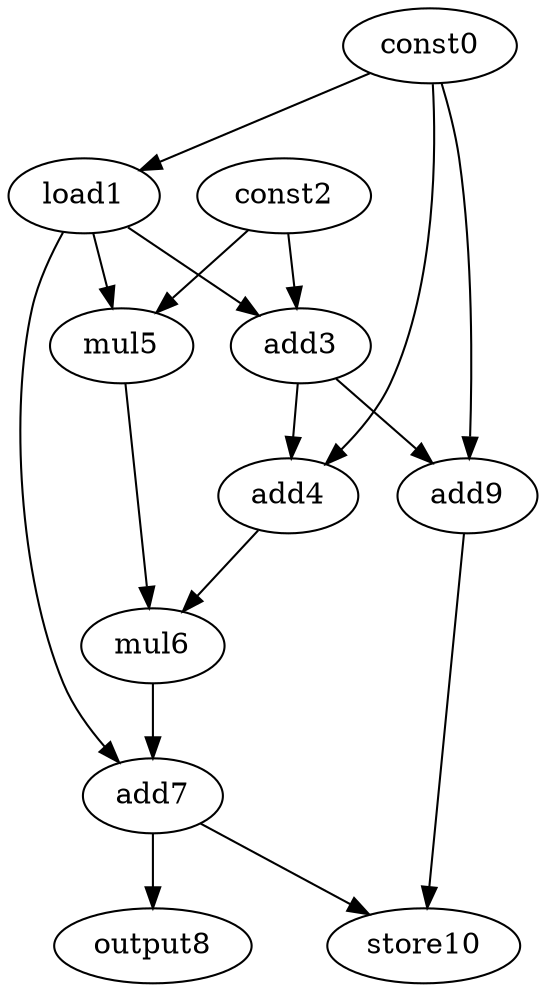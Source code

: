 digraph G { 
const0[opcode=const]; 
load1[opcode=load]; 
const2[opcode=const]; 
add3[opcode=add]; 
add4[opcode=add]; 
mul5[opcode=mul]; 
mul6[opcode=mul]; 
add7[opcode=add]; 
output8[opcode=output]; 
add9[opcode=add]; 
store10[opcode=store]; 
const0->load1[operand=0];
load1->add3[operand=0];
const2->add3[operand=1];
load1->mul5[operand=0];
const2->mul5[operand=1];
const0->add4[operand=0];
add3->add4[operand=1];
const0->add9[operand=0];
add3->add9[operand=1];
add4->mul6[operand=0];
mul5->mul6[operand=1];
load1->add7[operand=0];
mul6->add7[operand=1];
add7->output8[operand=0];
add7->store10[operand=0];
add9->store10[operand=1];
}
